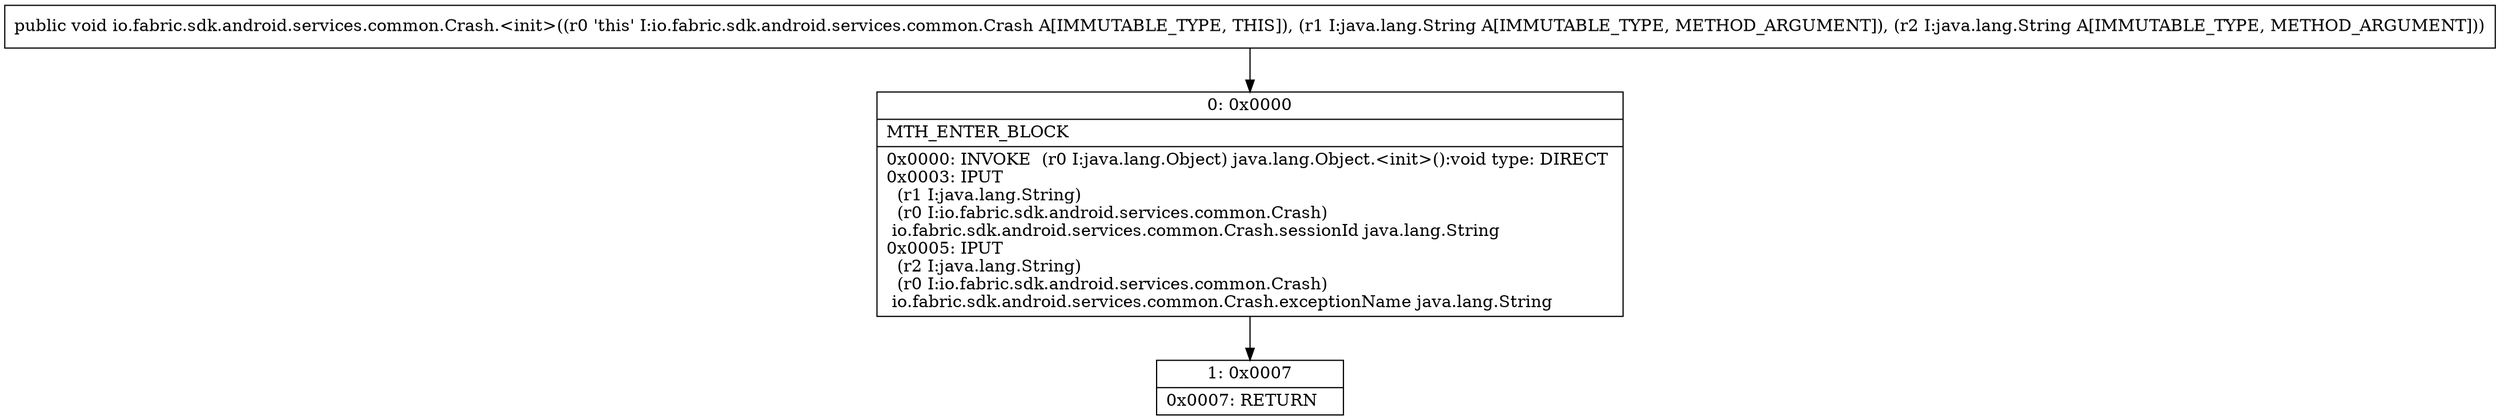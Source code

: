 digraph "CFG forio.fabric.sdk.android.services.common.Crash.\<init\>(Ljava\/lang\/String;Ljava\/lang\/String;)V" {
Node_0 [shape=record,label="{0\:\ 0x0000|MTH_ENTER_BLOCK\l|0x0000: INVOKE  (r0 I:java.lang.Object) java.lang.Object.\<init\>():void type: DIRECT \l0x0003: IPUT  \l  (r1 I:java.lang.String)\l  (r0 I:io.fabric.sdk.android.services.common.Crash)\l io.fabric.sdk.android.services.common.Crash.sessionId java.lang.String \l0x0005: IPUT  \l  (r2 I:java.lang.String)\l  (r0 I:io.fabric.sdk.android.services.common.Crash)\l io.fabric.sdk.android.services.common.Crash.exceptionName java.lang.String \l}"];
Node_1 [shape=record,label="{1\:\ 0x0007|0x0007: RETURN   \l}"];
MethodNode[shape=record,label="{public void io.fabric.sdk.android.services.common.Crash.\<init\>((r0 'this' I:io.fabric.sdk.android.services.common.Crash A[IMMUTABLE_TYPE, THIS]), (r1 I:java.lang.String A[IMMUTABLE_TYPE, METHOD_ARGUMENT]), (r2 I:java.lang.String A[IMMUTABLE_TYPE, METHOD_ARGUMENT])) }"];
MethodNode -> Node_0;
Node_0 -> Node_1;
}

